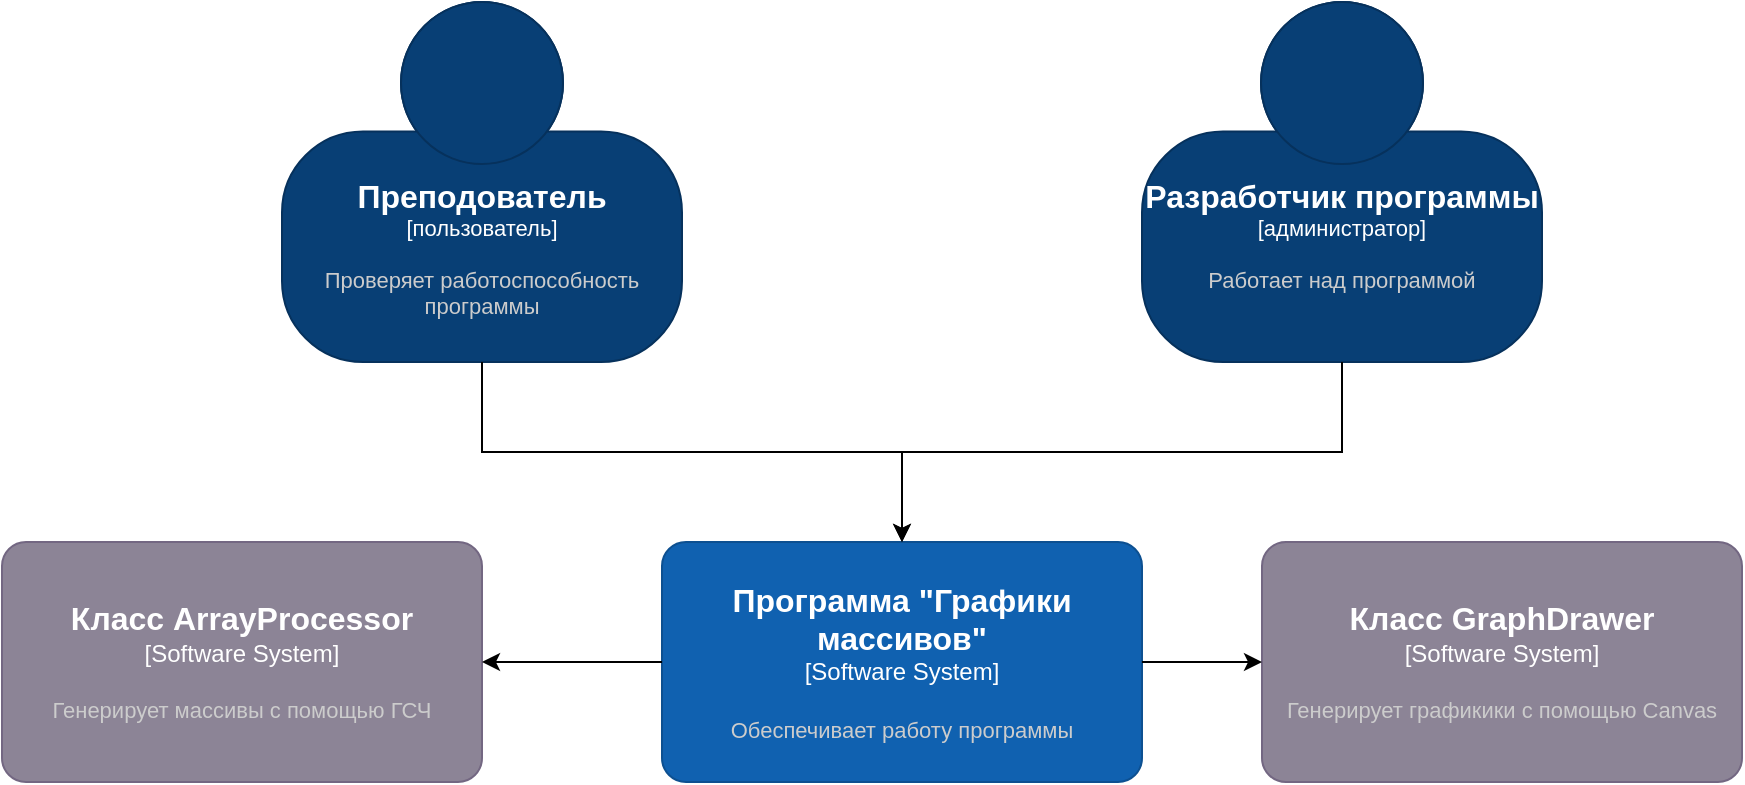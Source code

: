 <mxfile version="22.0.3" type="device" pages="4">
  <diagram id="kfEby2Pytt0-aGoKXe8r" name="Контекста">
    <mxGraphModel dx="2245" dy="828" grid="1" gridSize="10" guides="1" tooltips="1" connect="1" arrows="1" fold="1" page="1" pageScale="1" pageWidth="827" pageHeight="1169" math="0" shadow="0">
      <root>
        <mxCell id="0" />
        <mxCell id="1" parent="0" />
        <object placeholders="1" c4Name="Преподователь" c4Type="пользователь" c4Description="Проверяет работоспособность программы" label="&lt;font style=&quot;font-size: 16px&quot;&gt;&lt;b&gt;%c4Name%&lt;/b&gt;&lt;/font&gt;&lt;div&gt;[%c4Type%]&lt;/div&gt;&lt;br&gt;&lt;div&gt;&lt;font style=&quot;font-size: 11px&quot;&gt;&lt;font color=&quot;#cccccc&quot;&gt;%c4Description%&lt;/font&gt;&lt;/div&gt;" id="_q_XtDd4O99SfLOT8Tw9-1">
          <mxCell style="html=1;fontSize=11;dashed=0;whiteSpace=wrap;fillColor=#083F75;strokeColor=#06315C;fontColor=#ffffff;shape=mxgraph.c4.person2;align=center;metaEdit=1;points=[[0.5,0,0],[1,0.5,0],[1,0.75,0],[0.75,1,0],[0.5,1,0],[0.25,1,0],[0,0.75,0],[0,0.5,0]];resizable=0;" vertex="1" parent="1">
            <mxGeometry x="80" y="40" width="200" height="180" as="geometry" />
          </mxCell>
        </object>
        <object placeholders="1" c4Name="Программа &quot;Графики массивов&quot;" c4Type="Software System" c4Description="Обеспечивает работу программы" label="&lt;font style=&quot;font-size: 16px&quot;&gt;&lt;b&gt;%c4Name%&lt;/b&gt;&lt;/font&gt;&lt;div&gt;[%c4Type%]&lt;/div&gt;&lt;br&gt;&lt;div&gt;&lt;font style=&quot;font-size: 11px&quot;&gt;&lt;font color=&quot;#cccccc&quot;&gt;%c4Description%&lt;/font&gt;&lt;/div&gt;" id="_q_XtDd4O99SfLOT8Tw9-2">
          <mxCell style="rounded=1;whiteSpace=wrap;html=1;labelBackgroundColor=none;fillColor=#1061B0;fontColor=#ffffff;align=center;arcSize=10;strokeColor=#0D5091;metaEdit=1;resizable=0;points=[[0.25,0,0],[0.5,0,0],[0.75,0,0],[1,0.25,0],[1,0.5,0],[1,0.75,0],[0.75,1,0],[0.5,1,0],[0.25,1,0],[0,0.75,0],[0,0.5,0],[0,0.25,0]];" vertex="1" parent="1">
            <mxGeometry x="270" y="310" width="240" height="120" as="geometry" />
          </mxCell>
        </object>
        <object placeholders="1" c4Name="Разработчик программы" c4Type="администратор" c4Description="Работает над программой&#xa;&#xa;" label="&lt;font style=&quot;font-size: 16px&quot;&gt;&lt;b&gt;%c4Name%&lt;/b&gt;&lt;/font&gt;&lt;div&gt;[%c4Type%]&lt;/div&gt;&lt;br&gt;&lt;div&gt;&lt;font style=&quot;font-size: 11px&quot;&gt;&lt;font color=&quot;#cccccc&quot;&gt;%c4Description%&lt;/font&gt;&lt;/div&gt;" id="_q_XtDd4O99SfLOT8Tw9-3">
          <mxCell style="html=1;fontSize=11;dashed=0;whiteSpace=wrap;fillColor=#083F75;strokeColor=#06315C;fontColor=#ffffff;shape=mxgraph.c4.person2;align=center;metaEdit=1;points=[[0.5,0,0],[1,0.5,0],[1,0.75,0],[0.75,1,0],[0.5,1,0],[0.25,1,0],[0,0.75,0],[0,0.5,0]];resizable=0;" vertex="1" parent="1">
            <mxGeometry x="510" y="40" width="200" height="180" as="geometry" />
          </mxCell>
        </object>
        <object placeholders="1" c4Name="Класс ArrayProcessor" c4Type="Software System" c4Description="Генерирует массивы с помощью ГСЧ" label="&lt;font style=&quot;font-size: 16px&quot;&gt;&lt;b&gt;%c4Name%&lt;/b&gt;&lt;/font&gt;&lt;div&gt;[%c4Type%]&lt;/div&gt;&lt;br&gt;&lt;div&gt;&lt;font style=&quot;font-size: 11px&quot;&gt;&lt;font color=&quot;#cccccc&quot;&gt;%c4Description%&lt;/font&gt;&lt;/div&gt;" id="_q_XtDd4O99SfLOT8Tw9-4">
          <mxCell style="rounded=1;whiteSpace=wrap;html=1;labelBackgroundColor=none;fillColor=#8C8496;fontColor=#ffffff;align=center;arcSize=10;strokeColor=#736782;metaEdit=1;resizable=0;points=[[0.25,0,0],[0.5,0,0],[0.75,0,0],[1,0.25,0],[1,0.5,0],[1,0.75,0],[0.75,1,0],[0.5,1,0],[0.25,1,0],[0,0.75,0],[0,0.5,0],[0,0.25,0]];" vertex="1" parent="1">
            <mxGeometry x="-60" y="310" width="240" height="120" as="geometry" />
          </mxCell>
        </object>
        <object placeholders="1" c4Name="Класс GraphDrawer" c4Type="Software System" c4Description="Генерирует графикики с помощью Canvas" label="&lt;font style=&quot;font-size: 16px&quot;&gt;&lt;b&gt;%c4Name%&lt;/b&gt;&lt;/font&gt;&lt;div&gt;[%c4Type%]&lt;/div&gt;&lt;br&gt;&lt;div&gt;&lt;font style=&quot;font-size: 11px&quot;&gt;&lt;font color=&quot;#cccccc&quot;&gt;%c4Description%&lt;/font&gt;&lt;/div&gt;" id="_q_XtDd4O99SfLOT8Tw9-5">
          <mxCell style="rounded=1;whiteSpace=wrap;html=1;labelBackgroundColor=none;fillColor=#8C8496;fontColor=#ffffff;align=center;arcSize=10;strokeColor=#736782;metaEdit=1;resizable=0;points=[[0.25,0,0],[0.5,0,0],[0.75,0,0],[1,0.25,0],[1,0.5,0],[1,0.75,0],[0.75,1,0],[0.5,1,0],[0.25,1,0],[0,0.75,0],[0,0.5,0],[0,0.25,0]];" vertex="1" parent="1">
            <mxGeometry x="570" y="310" width="240" height="120" as="geometry" />
          </mxCell>
        </object>
        <mxCell id="_q_XtDd4O99SfLOT8Tw9-7" value="" style="endArrow=classic;html=1;rounded=0;exitX=0.5;exitY=1;exitDx=0;exitDy=0;exitPerimeter=0;entryX=0.5;entryY=0;entryDx=0;entryDy=0;entryPerimeter=0;edgeStyle=orthogonalEdgeStyle;" edge="1" parent="1" source="_q_XtDd4O99SfLOT8Tw9-1" target="_q_XtDd4O99SfLOT8Tw9-2">
          <mxGeometry width="50" height="50" relative="1" as="geometry">
            <mxPoint x="150" y="290" as="sourcePoint" />
            <mxPoint x="200" y="240" as="targetPoint" />
          </mxGeometry>
        </mxCell>
        <mxCell id="_q_XtDd4O99SfLOT8Tw9-8" value="" style="endArrow=classic;html=1;rounded=0;exitX=0.5;exitY=1;exitDx=0;exitDy=0;exitPerimeter=0;entryX=0.5;entryY=0;entryDx=0;entryDy=0;entryPerimeter=0;edgeStyle=orthogonalEdgeStyle;" edge="1" parent="1" source="_q_XtDd4O99SfLOT8Tw9-3" target="_q_XtDd4O99SfLOT8Tw9-2">
          <mxGeometry width="50" height="50" relative="1" as="geometry">
            <mxPoint x="440" y="280" as="sourcePoint" />
            <mxPoint x="490" y="230" as="targetPoint" />
          </mxGeometry>
        </mxCell>
        <mxCell id="_q_XtDd4O99SfLOT8Tw9-9" style="edgeStyle=orthogonalEdgeStyle;rounded=0;orthogonalLoop=1;jettySize=auto;html=1;entryX=1;entryY=0.5;entryDx=0;entryDy=0;entryPerimeter=0;" edge="1" parent="1" source="_q_XtDd4O99SfLOT8Tw9-2" target="_q_XtDd4O99SfLOT8Tw9-4">
          <mxGeometry relative="1" as="geometry" />
        </mxCell>
        <mxCell id="_q_XtDd4O99SfLOT8Tw9-10" style="edgeStyle=orthogonalEdgeStyle;rounded=0;orthogonalLoop=1;jettySize=auto;html=1;entryX=0;entryY=0.5;entryDx=0;entryDy=0;entryPerimeter=0;" edge="1" parent="1" source="_q_XtDd4O99SfLOT8Tw9-2" target="_q_XtDd4O99SfLOT8Tw9-5">
          <mxGeometry relative="1" as="geometry" />
        </mxCell>
      </root>
    </mxGraphModel>
  </diagram>
  <diagram id="XESTBrNdCVulmRBAi7cW" name="Контейнеров">
    <mxGraphModel dx="2853" dy="1183" grid="1" gridSize="10" guides="1" tooltips="1" connect="1" arrows="1" fold="1" page="1" pageScale="1" pageWidth="827" pageHeight="1169" math="0" shadow="0">
      <root>
        <mxCell id="0" />
        <mxCell id="1" parent="0" />
        <object placeholders="1" c4Name="Десктоп приложение" c4Type="Container" c4Technology="Приложение" c4Description="Взаимодействуют с приложением" label="&lt;font style=&quot;font-size: 16px&quot;&gt;&lt;b&gt;%c4Name%&lt;/b&gt;&lt;/font&gt;&lt;div&gt;[%c4Type%: %c4Technology%]&lt;/div&gt;&lt;br&gt;&lt;div&gt;&lt;font style=&quot;font-size: 11px&quot;&gt;&lt;font color=&quot;#E6E6E6&quot;&gt;%c4Description%&lt;/font&gt;&lt;/div&gt;" id="SbBUskWVpCwI6FjQizli-1">
          <mxCell style="rounded=1;whiteSpace=wrap;html=1;fontSize=11;labelBackgroundColor=none;fillColor=#23A2D9;fontColor=#ffffff;align=center;arcSize=10;strokeColor=#0E7DAD;metaEdit=1;resizable=0;points=[[0.25,0,0],[0.5,0,0],[0.75,0,0],[1,0.25,0],[1,0.5,0],[1,0.75,0],[0.75,1,0],[0.5,1,0],[0.25,1,0],[0,0.75,0],[0,0.5,0],[0,0.25,0]];" vertex="1" parent="1">
            <mxGeometry x="714" y="285" width="240" height="120" as="geometry" />
          </mxCell>
        </object>
        <object placeholders="1" c4Name="Преподователь" c4Type="Пользователь" c4Description="Проверка программы" label="&lt;font style=&quot;font-size: 16px&quot;&gt;&lt;b&gt;%c4Name%&lt;/b&gt;&lt;/font&gt;&lt;div&gt;[%c4Type%]&lt;/div&gt;&lt;br&gt;&lt;div&gt;&lt;font style=&quot;font-size: 11px&quot;&gt;&lt;font color=&quot;#cccccc&quot;&gt;%c4Description%&lt;/font&gt;&lt;/div&gt;" id="SbBUskWVpCwI6FjQizli-2">
          <mxCell style="html=1;fontSize=11;dashed=0;whiteSpace=wrap;fillColor=#083F75;strokeColor=#06315C;fontColor=#ffffff;shape=mxgraph.c4.person2;align=center;metaEdit=1;points=[[0.5,0,0],[1,0.5,0],[1,0.75,0],[0.75,1,0],[0.5,1,0],[0.25,1,0],[0,0.75,0],[0,0.5,0]];resizable=0;" vertex="1" parent="1">
            <mxGeometry x="734" y="25" width="200" height="180" as="geometry" />
          </mxCell>
        </object>
        <object placeholders="1" c4Name="График массивов" c4Type="Программа" c4Description="Обеспечивает работу программы" label="&lt;font style=&quot;font-size: 16px&quot;&gt;&lt;b&gt;%c4Name%&lt;/b&gt;&lt;/font&gt;&lt;div&gt;[%c4Type%]&lt;/div&gt;&lt;br&gt;&lt;div&gt;&lt;font style=&quot;font-size: 11px&quot;&gt;&lt;font color=&quot;#cccccc&quot;&gt;%c4Description%&lt;/font&gt;&lt;/div&gt;" id="SbBUskWVpCwI6FjQizli-4">
          <mxCell style="rounded=1;whiteSpace=wrap;html=1;labelBackgroundColor=none;fillColor=#1061B0;fontColor=#ffffff;align=center;arcSize=10;strokeColor=#0D5091;metaEdit=1;resizable=0;points=[[0.25,0,0],[0.5,0,0],[0.75,0,0],[1,0.25,0],[1,0.5,0],[1,0.75,0],[0.75,1,0],[0.5,1,0],[0.25,1,0],[0,0.75,0],[0,0.5,0],[0,0.25,0]];" vertex="1" parent="1">
            <mxGeometry x="460" y="465" width="240" height="120" as="geometry" />
          </mxCell>
        </object>
        <object placeholders="1" c4Name="Класс ArrayProcessor" c4Type="Класс" c4Description="Генерирует массивы с помощью ГСЧ" label="&lt;font style=&quot;font-size: 16px&quot;&gt;&lt;b&gt;%c4Name%&lt;/b&gt;&lt;/font&gt;&lt;div&gt;[%c4Type%]&lt;/div&gt;&lt;br&gt;&lt;div&gt;&lt;font style=&quot;font-size: 11px&quot;&gt;&lt;font color=&quot;#cccccc&quot;&gt;%c4Description%&lt;/font&gt;&lt;/div&gt;" id="SbBUskWVpCwI6FjQizli-5">
          <mxCell style="rounded=1;whiteSpace=wrap;html=1;labelBackgroundColor=none;fillColor=#8C8496;fontColor=#ffffff;align=center;arcSize=10;strokeColor=#736782;metaEdit=1;resizable=0;points=[[0.25,0,0],[0.5,0,0],[0.75,0,0],[1,0.25,0],[1,0.5,0],[1,0.75,0],[0.75,1,0],[0.5,1,0],[0.25,1,0],[0,0.75,0],[0,0.5,0],[0,0.25,0]];" vertex="1" parent="1">
            <mxGeometry x="-340" y="465" width="240" height="120" as="geometry" />
          </mxCell>
        </object>
        <mxCell id="SbBUskWVpCwI6FjQizli-7" style="edgeStyle=orthogonalEdgeStyle;rounded=0;orthogonalLoop=1;jettySize=auto;html=1;entryX=0.5;entryY=0;entryDx=0;entryDy=0;entryPerimeter=0;" edge="1" parent="1" source="SbBUskWVpCwI6FjQizli-2" target="SbBUskWVpCwI6FjQizli-1">
          <mxGeometry relative="1" as="geometry" />
        </mxCell>
        <object placeholders="1" c4Name="Десктопное приложение" c4Type="Container" c4Technology="Приложение" c4Description="Взаимодействуют с приложением" label="&lt;font style=&quot;font-size: 16px&quot;&gt;&lt;b&gt;%c4Name%&lt;/b&gt;&lt;/font&gt;&lt;div&gt;[%c4Type%: %c4Technology%]&lt;/div&gt;&lt;br&gt;&lt;div&gt;&lt;font style=&quot;font-size: 11px&quot;&gt;&lt;font color=&quot;#E6E6E6&quot;&gt;%c4Description%&lt;/font&gt;&lt;/div&gt;" id="SbBUskWVpCwI6FjQizli-8">
          <mxCell style="rounded=1;whiteSpace=wrap;html=1;fontSize=11;labelBackgroundColor=none;fillColor=#23A2D9;fontColor=#ffffff;align=center;arcSize=10;strokeColor=#0E7DAD;metaEdit=1;resizable=0;points=[[0.25,0,0],[0.5,0,0],[0.75,0,0],[1,0.25,0],[1,0.5,0],[1,0.75,0],[0.75,1,0],[0.5,1,0],[0.25,1,0],[0,0.75,0],[0,0.5,0],[0,0.25,0]];" vertex="1" parent="1">
            <mxGeometry x="200" y="285" width="240" height="120" as="geometry" />
          </mxCell>
        </object>
        <object placeholders="1" c4Name="Программа &quot;График Масивов&quot;" c4Type="ContainerScopeBoundary" c4Application="Windows" label="&lt;font style=&quot;font-size: 16px&quot;&gt;&lt;b&gt;&lt;div style=&quot;text-align: left&quot;&gt;%c4Name%&lt;/div&gt;&lt;/b&gt;&lt;/font&gt;&lt;div style=&quot;text-align: left&quot;&gt;[%c4Application%]&lt;/div&gt;" id="SbBUskWVpCwI6FjQizli-10">
          <mxCell style="rounded=1;fontSize=11;whiteSpace=wrap;html=1;dashed=1;arcSize=20;fillColor=none;strokeColor=#666666;fontColor=#333333;labelBackgroundColor=none;align=left;verticalAlign=bottom;labelBorderColor=none;spacingTop=0;spacing=10;dashPattern=8 4;metaEdit=1;rotatable=0;perimeter=rectanglePerimeter;noLabel=0;labelPadding=0;allowArrows=0;connectable=0;expand=0;recursiveResize=0;editable=1;pointerEvents=0;absoluteArcSize=1;points=[[0.25,0,0],[0.5,0,0],[0.75,0,0],[1,0.25,0],[1,0.5,0],[1,0.75,0],[0.75,1,0],[0.5,1,0],[0.25,1,0],[0,0.75,0],[0,0.5,0],[0,0.25,0]];" vertex="1" parent="1">
            <mxGeometry x="-50" y="225" width="1230" height="515" as="geometry" />
          </mxCell>
        </object>
        <object placeholders="1" c4Name="Брокер" c4Type="Container" c4Technology="Разработчик" c4Description="Разработка класса ArrayProcessor" label="&lt;font style=&quot;font-size: 16px&quot;&gt;&lt;b&gt;%c4Name%&lt;/b&gt;&lt;/font&gt;&lt;div&gt;[%c4Type%:&amp;nbsp;%c4Technology%]&lt;/div&gt;&lt;br&gt;&lt;div&gt;&lt;font style=&quot;font-size: 11px&quot;&gt;&lt;font color=&quot;#E6E6E6&quot;&gt;%c4Description%&lt;/font&gt;&lt;/div&gt;" id="SbBUskWVpCwI6FjQizli-11">
          <mxCell style="shape=cylinder3;size=15;direction=south;whiteSpace=wrap;html=1;boundedLbl=1;rounded=0;labelBackgroundColor=none;fillColor=#23A2D9;fontSize=12;fontColor=#ffffff;align=center;strokeColor=#0E7DAD;metaEdit=1;points=[[0.5,0,0],[1,0.25,0],[1,0.5,0],[1,0.75,0],[0.5,1,0],[0,0.75,0],[0,0.5,0],[0,0.25,0]];resizable=0;" vertex="1" parent="1">
            <mxGeometry x="80" y="465" width="240" height="120" as="geometry" />
          </mxCell>
        </object>
        <mxCell id="3HNHecrZ6nALbDkpRJqO-1" style="edgeStyle=orthogonalEdgeStyle;rounded=0;orthogonalLoop=1;jettySize=auto;html=1;exitX=0.5;exitY=0;exitDx=0;exitDy=0;exitPerimeter=0;" edge="1" parent="1" source="SbBUskWVpCwI6FjQizli-12">
          <mxGeometry relative="1" as="geometry">
            <mxPoint x="1220" y="524.824" as="targetPoint" />
          </mxGeometry>
        </mxCell>
        <object placeholders="1" c4Name="Брокер" c4Type="Container" c4Technology="Разработчик" c4Description="Разработка класса DrawGraph" label="&lt;font style=&quot;font-size: 16px&quot;&gt;&lt;b&gt;%c4Name%&lt;/b&gt;&lt;/font&gt;&lt;div&gt;[%c4Type%:&amp;nbsp;%c4Technology%]&lt;/div&gt;&lt;br&gt;&lt;div&gt;&lt;font style=&quot;font-size: 11px&quot;&gt;&lt;font color=&quot;#E6E6E6&quot;&gt;%c4Description%&lt;/font&gt;&lt;/div&gt;" id="SbBUskWVpCwI6FjQizli-12">
          <mxCell style="shape=cylinder3;size=15;direction=south;whiteSpace=wrap;html=1;boundedLbl=1;rounded=0;labelBackgroundColor=none;fillColor=#23A2D9;fontSize=12;fontColor=#ffffff;align=center;strokeColor=#0E7DAD;metaEdit=1;points=[[0.5,0,0],[1,0.25,0],[1,0.5,0],[1,0.75,0],[0.5,1,0],[0,0.75,0],[0,0.5,0],[0,0.25,0]];resizable=0;" vertex="1" parent="1">
            <mxGeometry x="840" y="465" width="240" height="120" as="geometry" />
          </mxCell>
        </object>
        <mxCell id="SbBUskWVpCwI6FjQizli-13" style="edgeStyle=orthogonalEdgeStyle;rounded=0;orthogonalLoop=1;jettySize=auto;html=1;entryX=0.5;entryY=0;entryDx=0;entryDy=0;entryPerimeter=0;" edge="1" parent="1" source="SbBUskWVpCwI6FjQizli-4" target="SbBUskWVpCwI6FjQizli-11">
          <mxGeometry relative="1" as="geometry" />
        </mxCell>
        <mxCell id="SbBUskWVpCwI6FjQizli-15" style="edgeStyle=orthogonalEdgeStyle;rounded=0;orthogonalLoop=1;jettySize=auto;html=1;entryX=0.5;entryY=0;entryDx=0;entryDy=0;entryPerimeter=0;" edge="1" parent="1" source="SbBUskWVpCwI6FjQizli-8" target="SbBUskWVpCwI6FjQizli-4">
          <mxGeometry relative="1" as="geometry">
            <Array as="points">
              <mxPoint x="320" y="425" />
              <mxPoint x="580" y="425" />
            </Array>
          </mxGeometry>
        </mxCell>
        <mxCell id="SbBUskWVpCwI6FjQizli-16" style="edgeStyle=orthogonalEdgeStyle;rounded=0;orthogonalLoop=1;jettySize=auto;html=1;entryX=0.5;entryY=0;entryDx=0;entryDy=0;entryPerimeter=0;" edge="1" parent="1" source="SbBUskWVpCwI6FjQizli-1" target="SbBUskWVpCwI6FjQizli-4">
          <mxGeometry relative="1" as="geometry">
            <Array as="points">
              <mxPoint x="834" y="425" />
              <mxPoint x="580" y="425" />
            </Array>
          </mxGeometry>
        </mxCell>
        <object placeholders="1" c4Name="Разработчик&#xa;" c4Type="Person" c4Description="Разрабатывает программу" label="&lt;font style=&quot;font-size: 16px&quot;&gt;&lt;b&gt;%c4Name%&lt;/b&gt;&lt;/font&gt;&lt;div&gt;[%c4Type%]&lt;/div&gt;&lt;br&gt;&lt;div&gt;&lt;font style=&quot;font-size: 11px&quot;&gt;&lt;font color=&quot;#cccccc&quot;&gt;%c4Description%&lt;/font&gt;&lt;/div&gt;" id="SbBUskWVpCwI6FjQizli-21">
          <mxCell style="html=1;fontSize=11;dashed=0;whiteSpace=wrap;fillColor=#083F75;strokeColor=#06315C;fontColor=#ffffff;shape=mxgraph.c4.person2;align=center;metaEdit=1;points=[[0.5,0,0],[1,0.5,0],[1,0.75,0],[0.75,1,0],[0.5,1,0],[0.25,1,0],[0,0.75,0],[0,0.5,0]];resizable=0;" vertex="1" parent="1">
            <mxGeometry x="220" y="20" width="200" height="180" as="geometry" />
          </mxCell>
        </object>
        <mxCell id="SbBUskWVpCwI6FjQizli-22" style="edgeStyle=orthogonalEdgeStyle;rounded=0;orthogonalLoop=1;jettySize=auto;html=1;entryX=0.5;entryY=0;entryDx=0;entryDy=0;entryPerimeter=0;" edge="1" parent="1" source="SbBUskWVpCwI6FjQizli-21" target="SbBUskWVpCwI6FjQizli-8">
          <mxGeometry relative="1" as="geometry" />
        </mxCell>
        <object placeholders="1" c4Name="Класс DrawGraph" c4Type="Класс" c4Description="Генерирует графикики с помощью Canvas" label="&lt;font style=&quot;font-size: 16px&quot;&gt;&lt;b&gt;%c4Name%&lt;/b&gt;&lt;/font&gt;&lt;div&gt;[%c4Type%]&lt;/div&gt;&lt;br&gt;&lt;div&gt;&lt;font style=&quot;font-size: 11px&quot;&gt;&lt;font color=&quot;#cccccc&quot;&gt;%c4Description%&lt;/font&gt;&lt;/div&gt;" id="SbBUskWVpCwI6FjQizli-24">
          <mxCell style="rounded=1;whiteSpace=wrap;html=1;labelBackgroundColor=none;fillColor=#8C8496;fontColor=#ffffff;align=center;arcSize=10;strokeColor=#736782;metaEdit=1;resizable=0;points=[[0.25,0,0],[0.5,0,0],[0.75,0,0],[1,0.25,0],[1,0.5,0],[1,0.75,0],[0.75,1,0],[0.5,1,0],[0.25,1,0],[0,0.75,0],[0,0.5,0],[0,0.25,0]];" vertex="1" parent="1">
            <mxGeometry x="1220" y="470" width="240" height="120" as="geometry" />
          </mxCell>
        </object>
        <mxCell id="SbBUskWVpCwI6FjQizli-27" style="edgeStyle=orthogonalEdgeStyle;rounded=0;orthogonalLoop=1;jettySize=auto;html=1;entryX=1;entryY=0.5;entryDx=0;entryDy=0;entryPerimeter=0;" edge="1" parent="1" source="SbBUskWVpCwI6FjQizli-11" target="SbBUskWVpCwI6FjQizli-5">
          <mxGeometry relative="1" as="geometry" />
        </mxCell>
        <mxCell id="4Eaa9BOFJx92y3aaevkS-1" style="edgeStyle=orthogonalEdgeStyle;rounded=0;orthogonalLoop=1;jettySize=auto;html=1;entryX=0.5;entryY=1;entryDx=0;entryDy=0;entryPerimeter=0;" edge="1" parent="1" source="SbBUskWVpCwI6FjQizli-4" target="SbBUskWVpCwI6FjQizli-12">
          <mxGeometry relative="1" as="geometry" />
        </mxCell>
      </root>
    </mxGraphModel>
  </diagram>
  <diagram id="Nv2WQ0FqHmxSbi6IqUq8" name="Компонентов">
    <mxGraphModel dx="1418" dy="828" grid="1" gridSize="10" guides="1" tooltips="1" connect="1" arrows="1" fold="1" page="1" pageScale="1" pageWidth="827" pageHeight="1169" math="0" shadow="0">
      <root>
        <mxCell id="0" />
        <mxCell id="1" parent="0" />
        <mxCell id="Eo4bT4uBAnOd67tSF5Nk-1" value="" style="shape=folder;fontStyle=1;spacingTop=10;tabWidth=40;tabHeight=14;tabPosition=left;html=1;whiteSpace=wrap;fillColor=none;" vertex="1" parent="1">
          <mxGeometry x="170" y="230" width="610" height="430" as="geometry" />
        </mxCell>
        <mxCell id="Eo4bT4uBAnOd67tSF5Nk-2" value="&amp;lt;&amp;lt;компонент &lt;br&gt;устройство&amp;gt;&amp;gt;&lt;br&gt;&lt;br&gt;&lt;br&gt;Компьютер" style="html=1;dropTarget=0;whiteSpace=wrap;" vertex="1" parent="1">
          <mxGeometry x="218" y="354" width="181" height="92" as="geometry" />
        </mxCell>
        <mxCell id="Eo4bT4uBAnOd67tSF5Nk-3" value="" style="shape=module;jettyWidth=8;jettyHeight=4;" vertex="1" parent="Eo4bT4uBAnOd67tSF5Nk-2">
          <mxGeometry x="1" width="20" height="20" relative="1" as="geometry">
            <mxPoint x="-27" y="7" as="offset" />
          </mxGeometry>
        </mxCell>
        <mxCell id="Eo4bT4uBAnOd67tSF5Nk-4" value="" style="rounded=0;orthogonalLoop=1;jettySize=auto;html=1;endArrow=halfCircle;endFill=0;endSize=6;strokeWidth=1;sketch=0;exitX=1;exitY=0.5;exitDx=0;exitDy=0;" edge="1" parent="1" source="Eo4bT4uBAnOd67tSF5Nk-8">
          <mxGeometry relative="1" as="geometry">
            <mxPoint x="500" y="565" as="sourcePoint" />
            <mxPoint x="470" y="400" as="targetPoint" />
          </mxGeometry>
        </mxCell>
        <mxCell id="Eo4bT4uBAnOd67tSF5Nk-5" value="" style="rounded=0;orthogonalLoop=1;jettySize=auto;html=1;endArrow=oval;endFill=0;sketch=0;sourcePerimeterSpacing=0;targetPerimeterSpacing=0;endSize=10;" edge="1" parent="1">
          <mxGeometry relative="1" as="geometry">
            <mxPoint x="540" y="400" as="sourcePoint" />
            <mxPoint x="470" y="400" as="targetPoint" />
          </mxGeometry>
        </mxCell>
        <mxCell id="Eo4bT4uBAnOd67tSF5Nk-6" value="" style="ellipse;whiteSpace=wrap;html=1;align=center;aspect=fixed;fillColor=none;strokeColor=none;resizable=0;perimeter=centerPerimeter;rotatable=0;allowArrows=0;points=[];outlineConnect=1;" vertex="1" parent="1">
          <mxGeometry x="475" y="560" width="10" height="10" as="geometry" />
        </mxCell>
        <mxCell id="Eo4bT4uBAnOd67tSF5Nk-7" value="" style="rounded=0;orthogonalLoop=1;jettySize=auto;html=1;endArrow=halfCircle;endFill=0;endSize=6;strokeWidth=1;sketch=0;exitX=1;exitY=0.5;exitDx=0;exitDy=0;" edge="1" parent="1" source="Eo4bT4uBAnOd67tSF5Nk-2" target="Eo4bT4uBAnOd67tSF5Nk-8">
          <mxGeometry relative="1" as="geometry">
            <mxPoint x="400" y="395" as="sourcePoint" />
            <mxPoint x="470" y="400" as="targetPoint" />
          </mxGeometry>
        </mxCell>
        <mxCell id="Eo4bT4uBAnOd67tSF5Nk-8" value="" style="whiteSpace=wrap;html=1;aspect=fixed;" vertex="1" parent="1">
          <mxGeometry x="394" y="391" width="20" height="20" as="geometry" />
        </mxCell>
        <mxCell id="Eo4bT4uBAnOd67tSF5Nk-9" value="&amp;lt;&amp;lt;компонент &lt;br&gt;интерфейс&amp;gt;&amp;gt;&lt;br&gt;&lt;br&gt;&lt;br&gt;программа" style="html=1;dropTarget=0;whiteSpace=wrap;" vertex="1" parent="1">
          <mxGeometry x="540" y="353" width="180" height="90" as="geometry" />
        </mxCell>
        <mxCell id="Eo4bT4uBAnOd67tSF5Nk-10" value="" style="shape=module;jettyWidth=8;jettyHeight=4;" vertex="1" parent="Eo4bT4uBAnOd67tSF5Nk-9">
          <mxGeometry x="1" width="20" height="20" relative="1" as="geometry">
            <mxPoint x="-27" y="7" as="offset" />
          </mxGeometry>
        </mxCell>
        <mxCell id="Eo4bT4uBAnOd67tSF5Nk-11" value="" style="whiteSpace=wrap;html=1;aspect=fixed;" vertex="1" parent="1">
          <mxGeometry x="530" y="390" width="20" height="20" as="geometry" />
        </mxCell>
        <mxCell id="Eo4bT4uBAnOd67tSF5Nk-12" value="&amp;lt;&amp;lt;компонент &lt;br&gt;график массива&amp;gt;&amp;gt;&lt;br&gt;&lt;br&gt;&lt;br&gt;класс" style="html=1;dropTarget=0;whiteSpace=wrap;" vertex="1" parent="1">
          <mxGeometry x="540" y="495" width="180" height="90" as="geometry" />
        </mxCell>
        <mxCell id="Eo4bT4uBAnOd67tSF5Nk-13" value="" style="shape=module;jettyWidth=8;jettyHeight=4;" vertex="1" parent="Eo4bT4uBAnOd67tSF5Nk-12">
          <mxGeometry x="1" width="20" height="20" relative="1" as="geometry">
            <mxPoint x="-27" y="7" as="offset" />
          </mxGeometry>
        </mxCell>
        <mxCell id="Eo4bT4uBAnOd67tSF5Nk-14" value="&amp;lt;&amp;lt;компонент &lt;br&gt;генератор массива&amp;gt;&amp;gt;&lt;br&gt;&lt;br&gt;&lt;br&gt;класс" style="html=1;dropTarget=0;whiteSpace=wrap;" vertex="1" parent="1">
          <mxGeometry x="220" y="495" width="180" height="90" as="geometry" />
        </mxCell>
        <mxCell id="Eo4bT4uBAnOd67tSF5Nk-15" value="" style="shape=module;jettyWidth=8;jettyHeight=4;" vertex="1" parent="Eo4bT4uBAnOd67tSF5Nk-14">
          <mxGeometry x="1" width="20" height="20" relative="1" as="geometry">
            <mxPoint x="-27" y="7" as="offset" />
          </mxGeometry>
        </mxCell>
        <mxCell id="Eo4bT4uBAnOd67tSF5Nk-16" value="" style="whiteSpace=wrap;html=1;aspect=fixed;" vertex="1" parent="1">
          <mxGeometry x="389" y="530" width="20" height="20" as="geometry" />
        </mxCell>
        <mxCell id="Eo4bT4uBAnOd67tSF5Nk-17" value="" style="ellipse;whiteSpace=wrap;html=1;align=center;aspect=fixed;fillColor=none;strokeColor=none;resizable=0;perimeter=centerPerimeter;rotatable=0;allowArrows=0;points=[];outlineConnect=1;" vertex="1" parent="1">
          <mxGeometry x="475" y="470" width="10" height="10" as="geometry" />
        </mxCell>
        <mxCell id="Eo4bT4uBAnOd67tSF5Nk-18" value="" style="rounded=0;orthogonalLoop=1;jettySize=auto;html=1;endArrow=halfCircle;endFill=0;endSize=6;strokeWidth=1;sketch=0;" edge="1" parent="1" source="Eo4bT4uBAnOd67tSF5Nk-12" target="Eo4bT4uBAnOd67tSF5Nk-20">
          <mxGeometry relative="1" as="geometry">
            <mxPoint x="530" y="560" as="sourcePoint" />
          </mxGeometry>
        </mxCell>
        <mxCell id="Eo4bT4uBAnOd67tSF5Nk-19" value="" style="rounded=0;orthogonalLoop=1;jettySize=auto;html=1;endArrow=oval;endFill=0;sketch=0;sourcePerimeterSpacing=0;targetPerimeterSpacing=0;endSize=10;" edge="1" parent="1" source="Eo4bT4uBAnOd67tSF5Nk-16" target="Eo4bT4uBAnOd67tSF5Nk-20">
          <mxGeometry relative="1" as="geometry">
            <mxPoint x="460" y="375" as="sourcePoint" />
          </mxGeometry>
        </mxCell>
        <mxCell id="Eo4bT4uBAnOd67tSF5Nk-20" value="" style="ellipse;whiteSpace=wrap;html=1;align=center;aspect=fixed;fillColor=none;strokeColor=none;resizable=0;perimeter=centerPerimeter;rotatable=0;allowArrows=0;points=[];outlineConnect=1;" vertex="1" parent="1">
          <mxGeometry x="460" y="535" width="10" height="10" as="geometry" />
        </mxCell>
        <mxCell id="Eo4bT4uBAnOd67tSF5Nk-21" value="" style="whiteSpace=wrap;html=1;aspect=fixed;" vertex="1" parent="1">
          <mxGeometry x="530" y="529" width="20" height="20" as="geometry" />
        </mxCell>
        <mxCell id="Eo4bT4uBAnOd67tSF5Nk-22" value="" style="rounded=0;orthogonalLoop=1;jettySize=auto;html=1;endArrow=halfCircle;endFill=0;endSize=6;strokeWidth=1;sketch=0;exitX=0.5;exitY=1;exitDx=0;exitDy=0;" edge="1" parent="1" source="Eo4bT4uBAnOd67tSF5Nk-27">
          <mxGeometry relative="1" as="geometry">
            <mxPoint x="500" y="375" as="sourcePoint" />
            <mxPoint x="630" y="470" as="targetPoint" />
          </mxGeometry>
        </mxCell>
        <mxCell id="Eo4bT4uBAnOd67tSF5Nk-23" value="" style="rounded=0;orthogonalLoop=1;jettySize=auto;html=1;endArrow=oval;endFill=0;sketch=0;sourcePerimeterSpacing=0;targetPerimeterSpacing=0;endSize=10;exitX=0.5;exitY=0;exitDx=0;exitDy=0;" edge="1" parent="1" source="Eo4bT4uBAnOd67tSF5Nk-12">
          <mxGeometry relative="1" as="geometry">
            <mxPoint x="460" y="375" as="sourcePoint" />
            <mxPoint x="630" y="470" as="targetPoint" />
          </mxGeometry>
        </mxCell>
        <mxCell id="Eo4bT4uBAnOd67tSF5Nk-24" value="" style="ellipse;whiteSpace=wrap;html=1;align=center;aspect=fixed;fillColor=none;strokeColor=none;resizable=0;perimeter=centerPerimeter;rotatable=0;allowArrows=0;points=[];outlineConnect=1;" vertex="1" parent="1">
          <mxGeometry x="475" y="370" width="10" height="10" as="geometry" />
        </mxCell>
        <mxCell id="Eo4bT4uBAnOd67tSF5Nk-25" value="" style="whiteSpace=wrap;html=1;aspect=fixed;" vertex="1" parent="1">
          <mxGeometry x="620" y="490" width="20" height="20" as="geometry" />
        </mxCell>
        <mxCell id="Eo4bT4uBAnOd67tSF5Nk-26" value="" style="rounded=0;orthogonalLoop=1;jettySize=auto;html=1;endArrow=halfCircle;endFill=0;endSize=6;strokeWidth=1;sketch=0;exitX=0.5;exitY=1;exitDx=0;exitDy=0;" edge="1" parent="1" source="Eo4bT4uBAnOd67tSF5Nk-9" target="Eo4bT4uBAnOd67tSF5Nk-27">
          <mxGeometry relative="1" as="geometry">
            <mxPoint x="630" y="440" as="sourcePoint" />
            <mxPoint x="630" y="470" as="targetPoint" />
          </mxGeometry>
        </mxCell>
        <mxCell id="Eo4bT4uBAnOd67tSF5Nk-27" value="" style="whiteSpace=wrap;html=1;aspect=fixed;" vertex="1" parent="1">
          <mxGeometry x="620" y="433" width="20" height="20" as="geometry" />
        </mxCell>
        <mxCell id="Eo4bT4uBAnOd67tSF5Nk-28" value="График" style="text;html=1;align=center;verticalAlign=middle;resizable=0;points=[];autosize=1;strokeColor=none;fillColor=none;" vertex="1" parent="1">
          <mxGeometry x="161" y="222" width="60" height="30" as="geometry" />
        </mxCell>
      </root>
    </mxGraphModel>
  </diagram>
  <diagram id="KcA-q2uk9Gt0PCsm5BrL" name="Кода">
    <mxGraphModel dx="1418" dy="828" grid="1" gridSize="10" guides="1" tooltips="1" connect="1" arrows="1" fold="1" page="1" pageScale="1" pageWidth="827" pageHeight="1169" math="0" shadow="0">
      <root>
        <mxCell id="0" />
        <mxCell id="1" parent="0" />
        <mxCell id="5ESGbfqWsG87DOm2KN3b-1" value="_arrayProcessor" style="swimlane;fontStyle=1;align=center;verticalAlign=top;childLayout=stackLayout;horizontal=1;startSize=26;horizontalStack=0;resizeParent=1;resizeParentMax=0;resizeLast=0;collapsible=1;marginBottom=0;whiteSpace=wrap;html=1;" vertex="1" parent="1">
          <mxGeometry x="190" y="440" width="170" height="150" as="geometry" />
        </mxCell>
        <mxCell id="5ESGbfqWsG87DOm2KN3b-2" value="-size():int&lt;br&gt;-i():int&lt;br&gt;-x():int" style="text;strokeColor=none;fillColor=none;align=left;verticalAlign=top;spacingLeft=4;spacingRight=4;overflow=hidden;rotatable=0;points=[[0,0.5],[1,0.5]];portConstraint=eastwest;whiteSpace=wrap;html=1;" vertex="1" parent="5ESGbfqWsG87DOm2KN3b-1">
          <mxGeometry y="26" width="170" height="54" as="geometry" />
        </mxCell>
        <mxCell id="5ESGbfqWsG87DOm2KN3b-3" value="" style="line;strokeWidth=1;fillColor=none;align=left;verticalAlign=middle;spacingTop=-1;spacingLeft=3;spacingRight=3;rotatable=0;labelPosition=right;points=[];portConstraint=eastwest;strokeColor=inherit;" vertex="1" parent="5ESGbfqWsG87DOm2KN3b-1">
          <mxGeometry y="80" width="170" height="8" as="geometry" />
        </mxCell>
        <mxCell id="5ESGbfqWsG87DOm2KN3b-4" value="+&amp;nbsp;GenerateRandomArray&lt;br&gt;+&amp;nbsp;GetEvenNumbers&lt;br&gt;+ GetOddNumbers" style="text;strokeColor=none;fillColor=none;align=left;verticalAlign=top;spacingLeft=4;spacingRight=4;overflow=hidden;rotatable=0;points=[[0,0.5],[1,0.5]];portConstraint=eastwest;whiteSpace=wrap;html=1;" vertex="1" parent="5ESGbfqWsG87DOm2KN3b-1">
          <mxGeometry y="88" width="170" height="62" as="geometry" />
        </mxCell>
        <mxCell id="5ESGbfqWsG87DOm2KN3b-5" value="&amp;lt;&amp;lt;Интерфейс&amp;gt;&amp;gt;&lt;br&gt;GenerateArray" style="swimlane;fontStyle=1;align=center;verticalAlign=top;childLayout=stackLayout;horizontal=1;startSize=40;horizontalStack=0;resizeParent=1;resizeParentMax=0;resizeLast=0;collapsible=1;marginBottom=0;whiteSpace=wrap;html=1;" vertex="1" parent="1">
          <mxGeometry x="350" y="230" width="160" height="80" as="geometry" />
        </mxCell>
        <mxCell id="5ESGbfqWsG87DOm2KN3b-6" value="" style="endArrow=none;dashed=1;html=1;rounded=0;exitX=0;exitY=0.175;exitDx=0;exitDy=0;exitPerimeter=0;entryX=1.004;entryY=0.186;entryDx=0;entryDy=0;entryPerimeter=0;" edge="1" parent="5ESGbfqWsG87DOm2KN3b-5" source="5ESGbfqWsG87DOm2KN3b-7" target="5ESGbfqWsG87DOm2KN3b-7">
          <mxGeometry width="50" height="50" relative="1" as="geometry">
            <mxPoint y="32.71" as="sourcePoint" />
            <mxPoint x="138" y="32.71" as="targetPoint" />
          </mxGeometry>
        </mxCell>
        <mxCell id="5ESGbfqWsG87DOm2KN3b-7" value="+_arrayProcessor&lt;br&gt;+GraphDrawer" style="text;strokeColor=none;fillColor=none;align=left;verticalAlign=top;spacingLeft=4;spacingRight=4;overflow=hidden;rotatable=0;points=[[0,0.5],[1,0.5]];portConstraint=eastwest;whiteSpace=wrap;html=1;" vertex="1" parent="5ESGbfqWsG87DOm2KN3b-5">
          <mxGeometry y="40" width="160" height="40" as="geometry" />
        </mxCell>
        <mxCell id="5ESGbfqWsG87DOm2KN3b-8" value="GraphDrawer" style="swimlane;fontStyle=1;align=center;verticalAlign=top;childLayout=stackLayout;horizontal=1;startSize=26;horizontalStack=0;resizeParent=1;resizeParentMax=0;resizeLast=0;collapsible=1;marginBottom=0;whiteSpace=wrap;html=1;" vertex="1" parent="1">
          <mxGeometry x="510" y="440" width="180" height="150" as="geometry" />
        </mxCell>
        <mxCell id="5ESGbfqWsG87DOm2KN3b-9" value="-barWidth():double&lt;br&gt;-maxHeight():double&lt;br&gt;-i():int" style="text;strokeColor=none;fillColor=none;align=left;verticalAlign=top;spacingLeft=4;spacingRight=4;overflow=hidden;rotatable=0;points=[[0,0.5],[1,0.5]];portConstraint=eastwest;whiteSpace=wrap;html=1;" vertex="1" parent="5ESGbfqWsG87DOm2KN3b-8">
          <mxGeometry y="26" width="180" height="54" as="geometry" />
        </mxCell>
        <mxCell id="5ESGbfqWsG87DOm2KN3b-10" value="" style="line;strokeWidth=1;fillColor=none;align=left;verticalAlign=middle;spacingTop=-1;spacingLeft=3;spacingRight=3;rotatable=0;labelPosition=right;points=[];portConstraint=eastwest;strokeColor=inherit;" vertex="1" parent="5ESGbfqWsG87DOm2KN3b-8">
          <mxGeometry y="80" width="180" height="8" as="geometry" />
        </mxCell>
        <mxCell id="5ESGbfqWsG87DOm2KN3b-11" value="&lt;font style=&quot;font-size: 11px;&quot;&gt;+&amp;nbsp;canvas.Children.Add(titleBlock);&lt;br&gt;+&amp;nbsp;&amp;nbsp;canvas.Children.Add(bar);&lt;br&gt;+&amp;nbsp;&amp;nbsp;canvas.Children.Add(valueText);&lt;/font&gt;" style="text;strokeColor=none;fillColor=none;align=left;verticalAlign=top;spacingLeft=4;spacingRight=4;overflow=hidden;rotatable=0;points=[[0,0.5],[1,0.5]];portConstraint=eastwest;whiteSpace=wrap;html=1;" vertex="1" parent="5ESGbfqWsG87DOm2KN3b-8">
          <mxGeometry y="88" width="180" height="62" as="geometry" />
        </mxCell>
        <mxCell id="5ESGbfqWsG87DOm2KN3b-12" style="edgeStyle=orthogonalEdgeStyle;rounded=0;orthogonalLoop=1;jettySize=auto;html=1;entryX=0.344;entryY=1.025;entryDx=0;entryDy=0;entryPerimeter=0;endArrow=block;endFill=0;dashed=1;" edge="1" parent="1" source="5ESGbfqWsG87DOm2KN3b-1" target="5ESGbfqWsG87DOm2KN3b-7">
          <mxGeometry relative="1" as="geometry" />
        </mxCell>
        <mxCell id="5ESGbfqWsG87DOm2KN3b-13" style="edgeStyle=orthogonalEdgeStyle;rounded=0;orthogonalLoop=1;jettySize=auto;html=1;entryX=0.708;entryY=0.983;entryDx=0;entryDy=0;entryPerimeter=0;endArrow=block;endFill=0;dashed=1;" edge="1" parent="1" source="5ESGbfqWsG87DOm2KN3b-8" target="5ESGbfqWsG87DOm2KN3b-7">
          <mxGeometry relative="1" as="geometry" />
        </mxCell>
      </root>
    </mxGraphModel>
  </diagram>
</mxfile>
